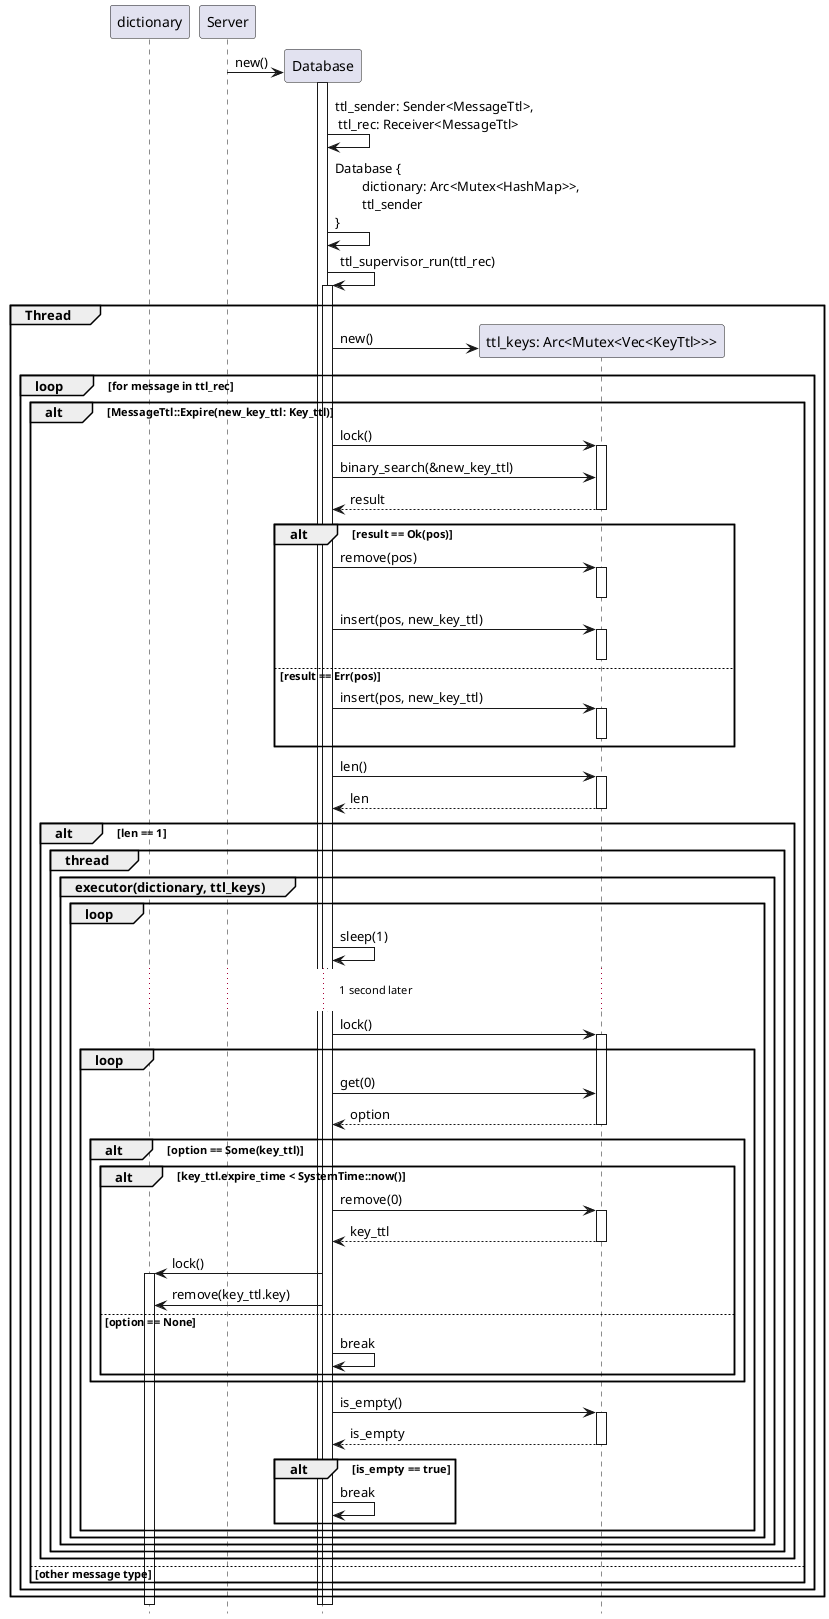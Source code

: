 @startuml database init
hide footbox

participant Server order 10
participant Database order 20

Create Database
Server -> Database++: new()

Database -> Database: ttl_sender: Sender<MessageTtl>,\n ttl_rec: Receiver<MessageTtl>

Database -> Database: Database {\n\tdictionary: Arc<Mutex<HashMap>>,\n\tttl_sender\n}
Database -> Database ++: ttl_supervisor_run(ttl_rec)

group Thread
    participant ttl_keys as "ttl_keys: Arc<Mutex<Vec<KeyTtl>>>" order 25
    create ttl_keys
    Database -> ttl_keys: new()
    loop for message in ttl_rec
        alt MessageTtl::Expire(new_key_ttl: Key_ttl)
            Database -> ttl_keys++: lock()
            Database -> ttl_keys: binary_search(&new_key_ttl)
            return result

            alt result == Ok(pos)
                Database -> ttl_keys ++: remove(pos)
                deactivate
                Database -> ttl_keys ++: insert(pos, new_key_ttl)
                deactivate
            else result == Err(pos)
                Database -> ttl_keys ++: insert(pos, new_key_ttl)
                deactivate
            end

            Database -> ttl_keys ++: len()
            return len

            alt len == 1
                group thread
                    group executor(dictionary, ttl_keys)
                        loop 
                            Database -> Database: sleep(1)
                            ...1 second later...
                            Database -> ttl_keys ++: lock()
                            loop
                                Database -> ttl_keys : get(0)
                                return option
                                alt option == Some(key_ttl)
                                    alt key_ttl.expire_time < SystemTime::now() 
                                        Database -> ttl_keys ++: remove(0)
                                        return key_ttl
                                        Database -> dictionary ++: lock()
                                        Database -> dictionary: remove(key_ttl.key)
                                    else option == None
                                        Database -> Database: break
                                    end
                                end
                                Database -> ttl_keys ++: is_empty()
                                return is_empty
                                alt is_empty == true
                                    Database -> Database: break
                                end
                            end
                        end
                    end
                end
            end
        else other message type
        end
    end
end

@enduml